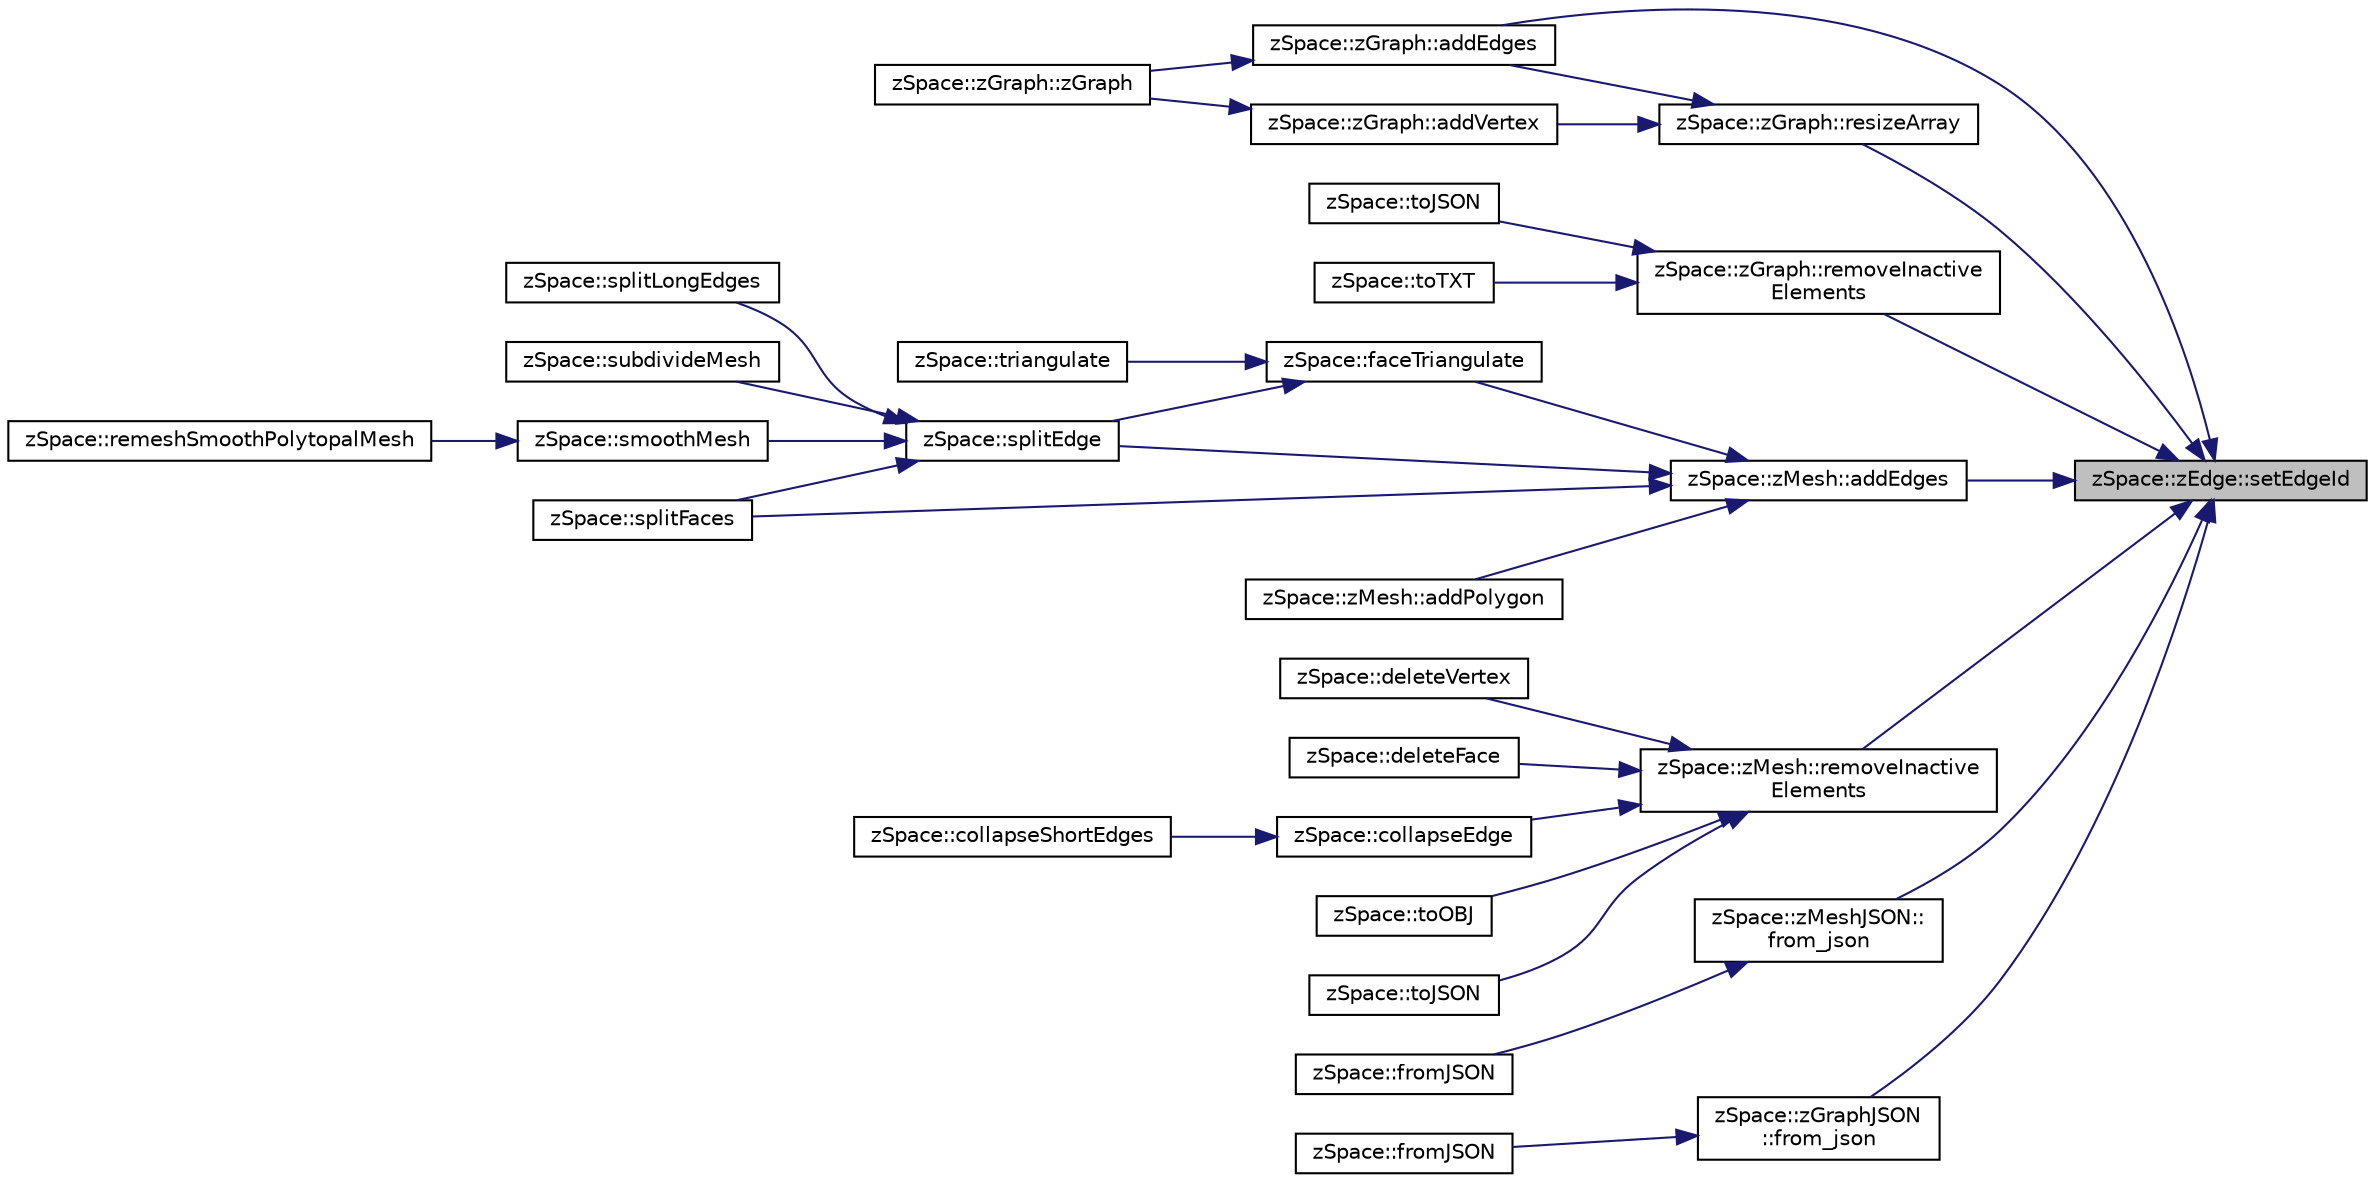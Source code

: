 digraph "zSpace::zEdge::setEdgeId"
{
 // LATEX_PDF_SIZE
  edge [fontname="Helvetica",fontsize="10",labelfontname="Helvetica",labelfontsize="10"];
  node [fontname="Helvetica",fontsize="10",shape=record];
  rankdir="RL";
  Node528 [label="zSpace::zEdge::setEdgeId",height=0.2,width=0.4,color="black", fillcolor="grey75", style="filled", fontcolor="black",tooltip="This method sets the edgeId of current zEdge to the the input value."];
  Node528 -> Node529 [dir="back",color="midnightblue",fontsize="10",style="solid",fontname="Helvetica"];
  Node529 [label="zSpace::zGraph::addEdges",height=0.2,width=0.4,color="black", fillcolor="white", style="filled",URL="$classz_space_1_1z_graph.html#a821941b26e312ab5015ae34fecbd43b3",tooltip="This method adds an edge and its symmetry edge to the edges array."];
  Node529 -> Node530 [dir="back",color="midnightblue",fontsize="10",style="solid",fontname="Helvetica"];
  Node530 [label="zSpace::zGraph::zGraph",height=0.2,width=0.4,color="black", fillcolor="white", style="filled",URL="$classz_space_1_1z_graph.html#a7a53b68f1efa596293b85259464cf3ff",tooltip="Overloaded constructor."];
  Node528 -> Node531 [dir="back",color="midnightblue",fontsize="10",style="solid",fontname="Helvetica"];
  Node531 [label="zSpace::zGraph::resizeArray",height=0.2,width=0.4,color="black", fillcolor="white", style="filled",URL="$classz_space_1_1z_graph.html#a8b28611b85ceff8555b9230e3af6f47a",tooltip="This method resizes the array connected with the input type to the specified newSize."];
  Node531 -> Node532 [dir="back",color="midnightblue",fontsize="10",style="solid",fontname="Helvetica"];
  Node532 [label="zSpace::zGraph::addVertex",height=0.2,width=0.4,color="black", fillcolor="white", style="filled",URL="$classz_space_1_1z_graph.html#acf5cd0b78050f671984cfc4341de8b32",tooltip="This method adds a vertex to the vertices array."];
  Node532 -> Node530 [dir="back",color="midnightblue",fontsize="10",style="solid",fontname="Helvetica"];
  Node531 -> Node529 [dir="back",color="midnightblue",fontsize="10",style="solid",fontname="Helvetica"];
  Node528 -> Node533 [dir="back",color="midnightblue",fontsize="10",style="solid",fontname="Helvetica"];
  Node533 [label="zSpace::zGraph::removeInactive\lElements",height=0.2,width=0.4,color="black", fillcolor="white", style="filled",URL="$classz_space_1_1z_graph.html#afdd947e992fda2487ef6a5a3487d9e6b",tooltip="This method removes inactive elements from the array connected with the input type."];
  Node533 -> Node534 [dir="back",color="midnightblue",fontsize="10",style="solid",fontname="Helvetica"];
  Node534 [label="zSpace::toTXT",height=0.2,width=0.4,color="black", fillcolor="white", style="filled",URL="$group__z_i_o___graph.html#ga6578d361dabd565a48e2093a80e6f8b6",tooltip="This method exports zGraph to a TXT file format."];
  Node533 -> Node535 [dir="back",color="midnightblue",fontsize="10",style="solid",fontname="Helvetica"];
  Node535 [label="zSpace::toJSON",height=0.2,width=0.4,color="black", fillcolor="white", style="filled",URL="$group__z_i_o___graph.html#gac49cfef1063731952f6decc21775c747",tooltip="This method exports zGraph to a JSON file format using JSON Modern Library."];
  Node528 -> Node536 [dir="back",color="midnightblue",fontsize="10",style="solid",fontname="Helvetica"];
  Node536 [label="zSpace::zMesh::addEdges",height=0.2,width=0.4,color="black", fillcolor="white", style="filled",URL="$classz_space_1_1z_mesh.html#ad1defab345c4b6e08269afd38c1b4db3",tooltip="This method adds an edge and its symmetry edge to the edges array."];
  Node536 -> Node537 [dir="back",color="midnightblue",fontsize="10",style="solid",fontname="Helvetica"];
  Node537 [label="zSpace::zMesh::addPolygon",height=0.2,width=0.4,color="black", fillcolor="white", style="filled",URL="$classz_space_1_1z_mesh.html#ada4fb88bb2402a06f75d730e23597407",tooltip="This method adds a face to the faces array and updates the pointers of vertices, edges and polygons o..."];
  Node536 -> Node538 [dir="back",color="midnightblue",fontsize="10",style="solid",fontname="Helvetica"];
  Node538 [label="zSpace::faceTriangulate",height=0.2,width=0.4,color="black", fillcolor="white", style="filled",URL="$group__z_mesh_modifiers.html#ga436ab6f006de6e8dcd08c030fed4feb1",tooltip="This method triangulates the input face of the mesh."];
  Node538 -> Node539 [dir="back",color="midnightblue",fontsize="10",style="solid",fontname="Helvetica"];
  Node539 [label="zSpace::triangulate",height=0.2,width=0.4,color="black", fillcolor="white", style="filled",URL="$group__z_mesh_modifiers.html#ga75ee8f140a3311506a932b866523a1de",tooltip="This method triangulates the input mesh."];
  Node538 -> Node540 [dir="back",color="midnightblue",fontsize="10",style="solid",fontname="Helvetica"];
  Node540 [label="zSpace::splitEdge",height=0.2,width=0.4,color="black", fillcolor="white", style="filled",URL="$group__z_mesh_modifiers.html#gae7cb2380ed0e9717421bf19db5817cd6",tooltip="This method splits an edge and inserts a vertex along the edge at the input factor."];
  Node540 -> Node541 [dir="back",color="midnightblue",fontsize="10",style="solid",fontname="Helvetica"];
  Node541 [label="zSpace::splitFaces",height=0.2,width=0.4,color="black", fillcolor="white", style="filled",URL="$group__z_mesh_modifiers.html#gaeda022d590a10b38c94e75bc0e278d80",tooltip="This method splits a set of edges and faces of a mesh in a continuous manner."];
  Node540 -> Node542 [dir="back",color="midnightblue",fontsize="10",style="solid",fontname="Helvetica"];
  Node542 [label="zSpace::subdivideMesh",height=0.2,width=0.4,color="black", fillcolor="white", style="filled",URL="$group__z_mesh_modifiers.html#ga8c3af5dd0f40d6f82fd23ceead47dc64",tooltip="This method subdivides all the faces and edges of the mesh."];
  Node540 -> Node543 [dir="back",color="midnightblue",fontsize="10",style="solid",fontname="Helvetica"];
  Node543 [label="zSpace::smoothMesh",height=0.2,width=0.4,color="black", fillcolor="white", style="filled",URL="$group__z_mesh_modifiers.html#ga41f9be96453c21ac7b33b2991c284775",tooltip="This method applies Catmull-Clark subdivision to the mesh."];
  Node543 -> Node544 [dir="back",color="midnightblue",fontsize="10",style="solid",fontname="Helvetica"];
  Node544 [label="zSpace::remeshSmoothPolytopalMesh",height=0.2,width=0.4,color="black", fillcolor="white", style="filled",URL="$group__z_polytopal.html#ga5dd7e372cf8287c0434778b2e58d41f1",tooltip="This method remeshes the smoothed polytopal mesh to have rulings in ony one direction."];
  Node540 -> Node545 [dir="back",color="midnightblue",fontsize="10",style="solid",fontname="Helvetica"];
  Node545 [label="zSpace::splitLongEdges",height=0.2,width=0.4,color="black", fillcolor="white", style="filled",URL="$group__z_mesh_modifiers.html#gad707c82ae843ee9aa108c078161881ca",tooltip="This method splits an edge longer than the given input value at its midpoint and triangulates the mes..."];
  Node536 -> Node540 [dir="back",color="midnightblue",fontsize="10",style="solid",fontname="Helvetica"];
  Node536 -> Node541 [dir="back",color="midnightblue",fontsize="10",style="solid",fontname="Helvetica"];
  Node528 -> Node546 [dir="back",color="midnightblue",fontsize="10",style="solid",fontname="Helvetica"];
  Node546 [label="zSpace::zMesh::removeInactive\lElements",height=0.2,width=0.4,color="black", fillcolor="white", style="filled",URL="$classz_space_1_1z_mesh.html#ab21d59eecb169921b427a7e766d47aa5",tooltip="This method removes inactive elements from the array connected with the input type."];
  Node546 -> Node547 [dir="back",color="midnightblue",fontsize="10",style="solid",fontname="Helvetica"];
  Node547 [label="zSpace::deleteVertex",height=0.2,width=0.4,color="black", fillcolor="white", style="filled",URL="$group__z_mesh_modifiers.html#ga20644ac4933b8ae055b0eb47a9df8420",tooltip="This method deletes the mesh vertex given by the input vertex index."];
  Node546 -> Node548 [dir="back",color="midnightblue",fontsize="10",style="solid",fontname="Helvetica"];
  Node548 [label="zSpace::deleteFace",height=0.2,width=0.4,color="black", fillcolor="white", style="filled",URL="$group__z_mesh_modifiers.html#ga24ab0fcd418ba91e387838fdc4711787",tooltip="This method deletes the mesh face given by the input face index."];
  Node546 -> Node549 [dir="back",color="midnightblue",fontsize="10",style="solid",fontname="Helvetica"];
  Node549 [label="zSpace::collapseEdge",height=0.2,width=0.4,color="black", fillcolor="white", style="filled",URL="$group__z_mesh_modifiers.html#ga77533a4e95924fa8c030ba013eef1ec6",tooltip="This method collapses an edge into a vertex."];
  Node549 -> Node550 [dir="back",color="midnightblue",fontsize="10",style="solid",fontname="Helvetica"];
  Node550 [label="zSpace::collapseShortEdges",height=0.2,width=0.4,color="black", fillcolor="white", style="filled",URL="$group__z_mesh_modifiers.html#ga14350e97740cec4f835125fb286fc071",tooltip="This method collapses an edge shorter than the given minimum edge length value if the collapsing does..."];
  Node546 -> Node551 [dir="back",color="midnightblue",fontsize="10",style="solid",fontname="Helvetica"];
  Node551 [label="zSpace::toOBJ",height=0.2,width=0.4,color="black", fillcolor="white", style="filled",URL="$group__z_i_o___mesh.html#ga56d1123fee7864f1a5da2f740b9e589d",tooltip="This method exports zMesh as an OBJ file."];
  Node546 -> Node552 [dir="back",color="midnightblue",fontsize="10",style="solid",fontname="Helvetica"];
  Node552 [label="zSpace::toJSON",height=0.2,width=0.4,color="black", fillcolor="white", style="filled",URL="$group__z_i_o___mesh.html#ga6fccda275363a86353d2750673122d6f",tooltip="This method exports zMesh to a JSON file format using JSON Modern Library."];
  Node528 -> Node553 [dir="back",color="midnightblue",fontsize="10",style="solid",fontname="Helvetica"];
  Node553 [label="zSpace::zMeshJSON::\lfrom_json",height=0.2,width=0.4,color="black", fillcolor="white", style="filled",URL="$classz_space_1_1z_mesh_j_s_o_n.html#a50e0cbaadd094cf4f26179cdf23b9464",tooltip="This method creates the HE data structure from JSON file using JSON Modern Library."];
  Node553 -> Node554 [dir="back",color="midnightblue",fontsize="10",style="solid",fontname="Helvetica"];
  Node554 [label="zSpace::fromJSON",height=0.2,width=0.4,color="black", fillcolor="white", style="filled",URL="$group__z_i_o___mesh.html#gad2f07c6da97272b61502c6fab57d83b0",tooltip="This method imports zMesh from a JSON file format using JSON Modern Library."];
  Node528 -> Node555 [dir="back",color="midnightblue",fontsize="10",style="solid",fontname="Helvetica"];
  Node555 [label="zSpace::zGraphJSON\l::from_json",height=0.2,width=0.4,color="black", fillcolor="white", style="filled",URL="$classz_space_1_1z_graph_j_s_o_n.html#ad6e1e17a5c3bd52b4433439f13a4b3a4",tooltip="This method creates the zGraph from JSON file using JSON Modern Library."];
  Node555 -> Node556 [dir="back",color="midnightblue",fontsize="10",style="solid",fontname="Helvetica"];
  Node556 [label="zSpace::fromJSON",height=0.2,width=0.4,color="black", fillcolor="white", style="filled",URL="$group__z_i_o___graph.html#ga72f18c5d3de0d92bea72ed214d7ba159",tooltip="This method imports zGraph from a JSON file format using JSON Modern Library."];
}
